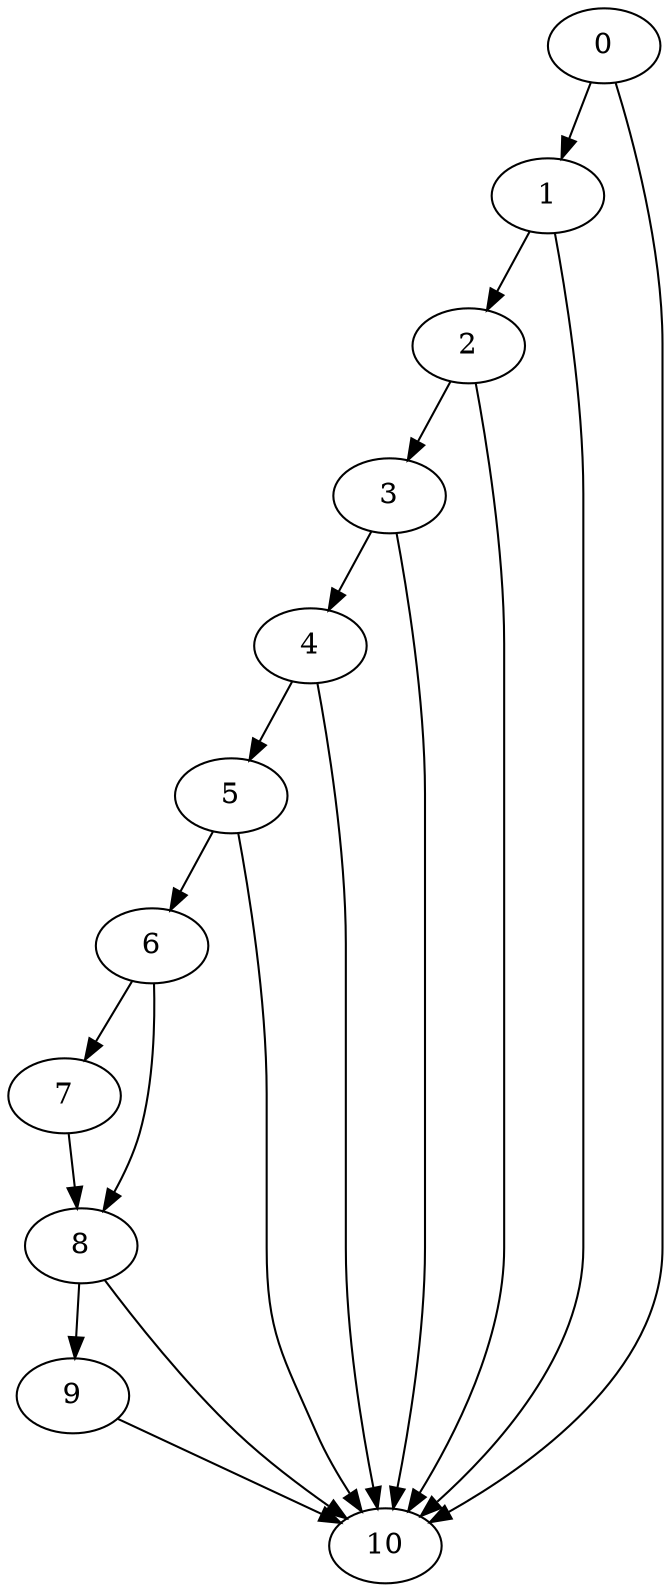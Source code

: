 digraph {
	0
	1
	2
	3
	4
	5
	6
	7
	8
	9
	10
	3 -> 4
	6 -> 7
	8 -> 9
	0 -> 10
	1 -> 10
	2 -> 10
	3 -> 10
	4 -> 10
	5 -> 10
	8 -> 10
	9 -> 10
	1 -> 2
	4 -> 5
	5 -> 6
	6 -> 8
	7 -> 8
	0 -> 1
	2 -> 3
}
